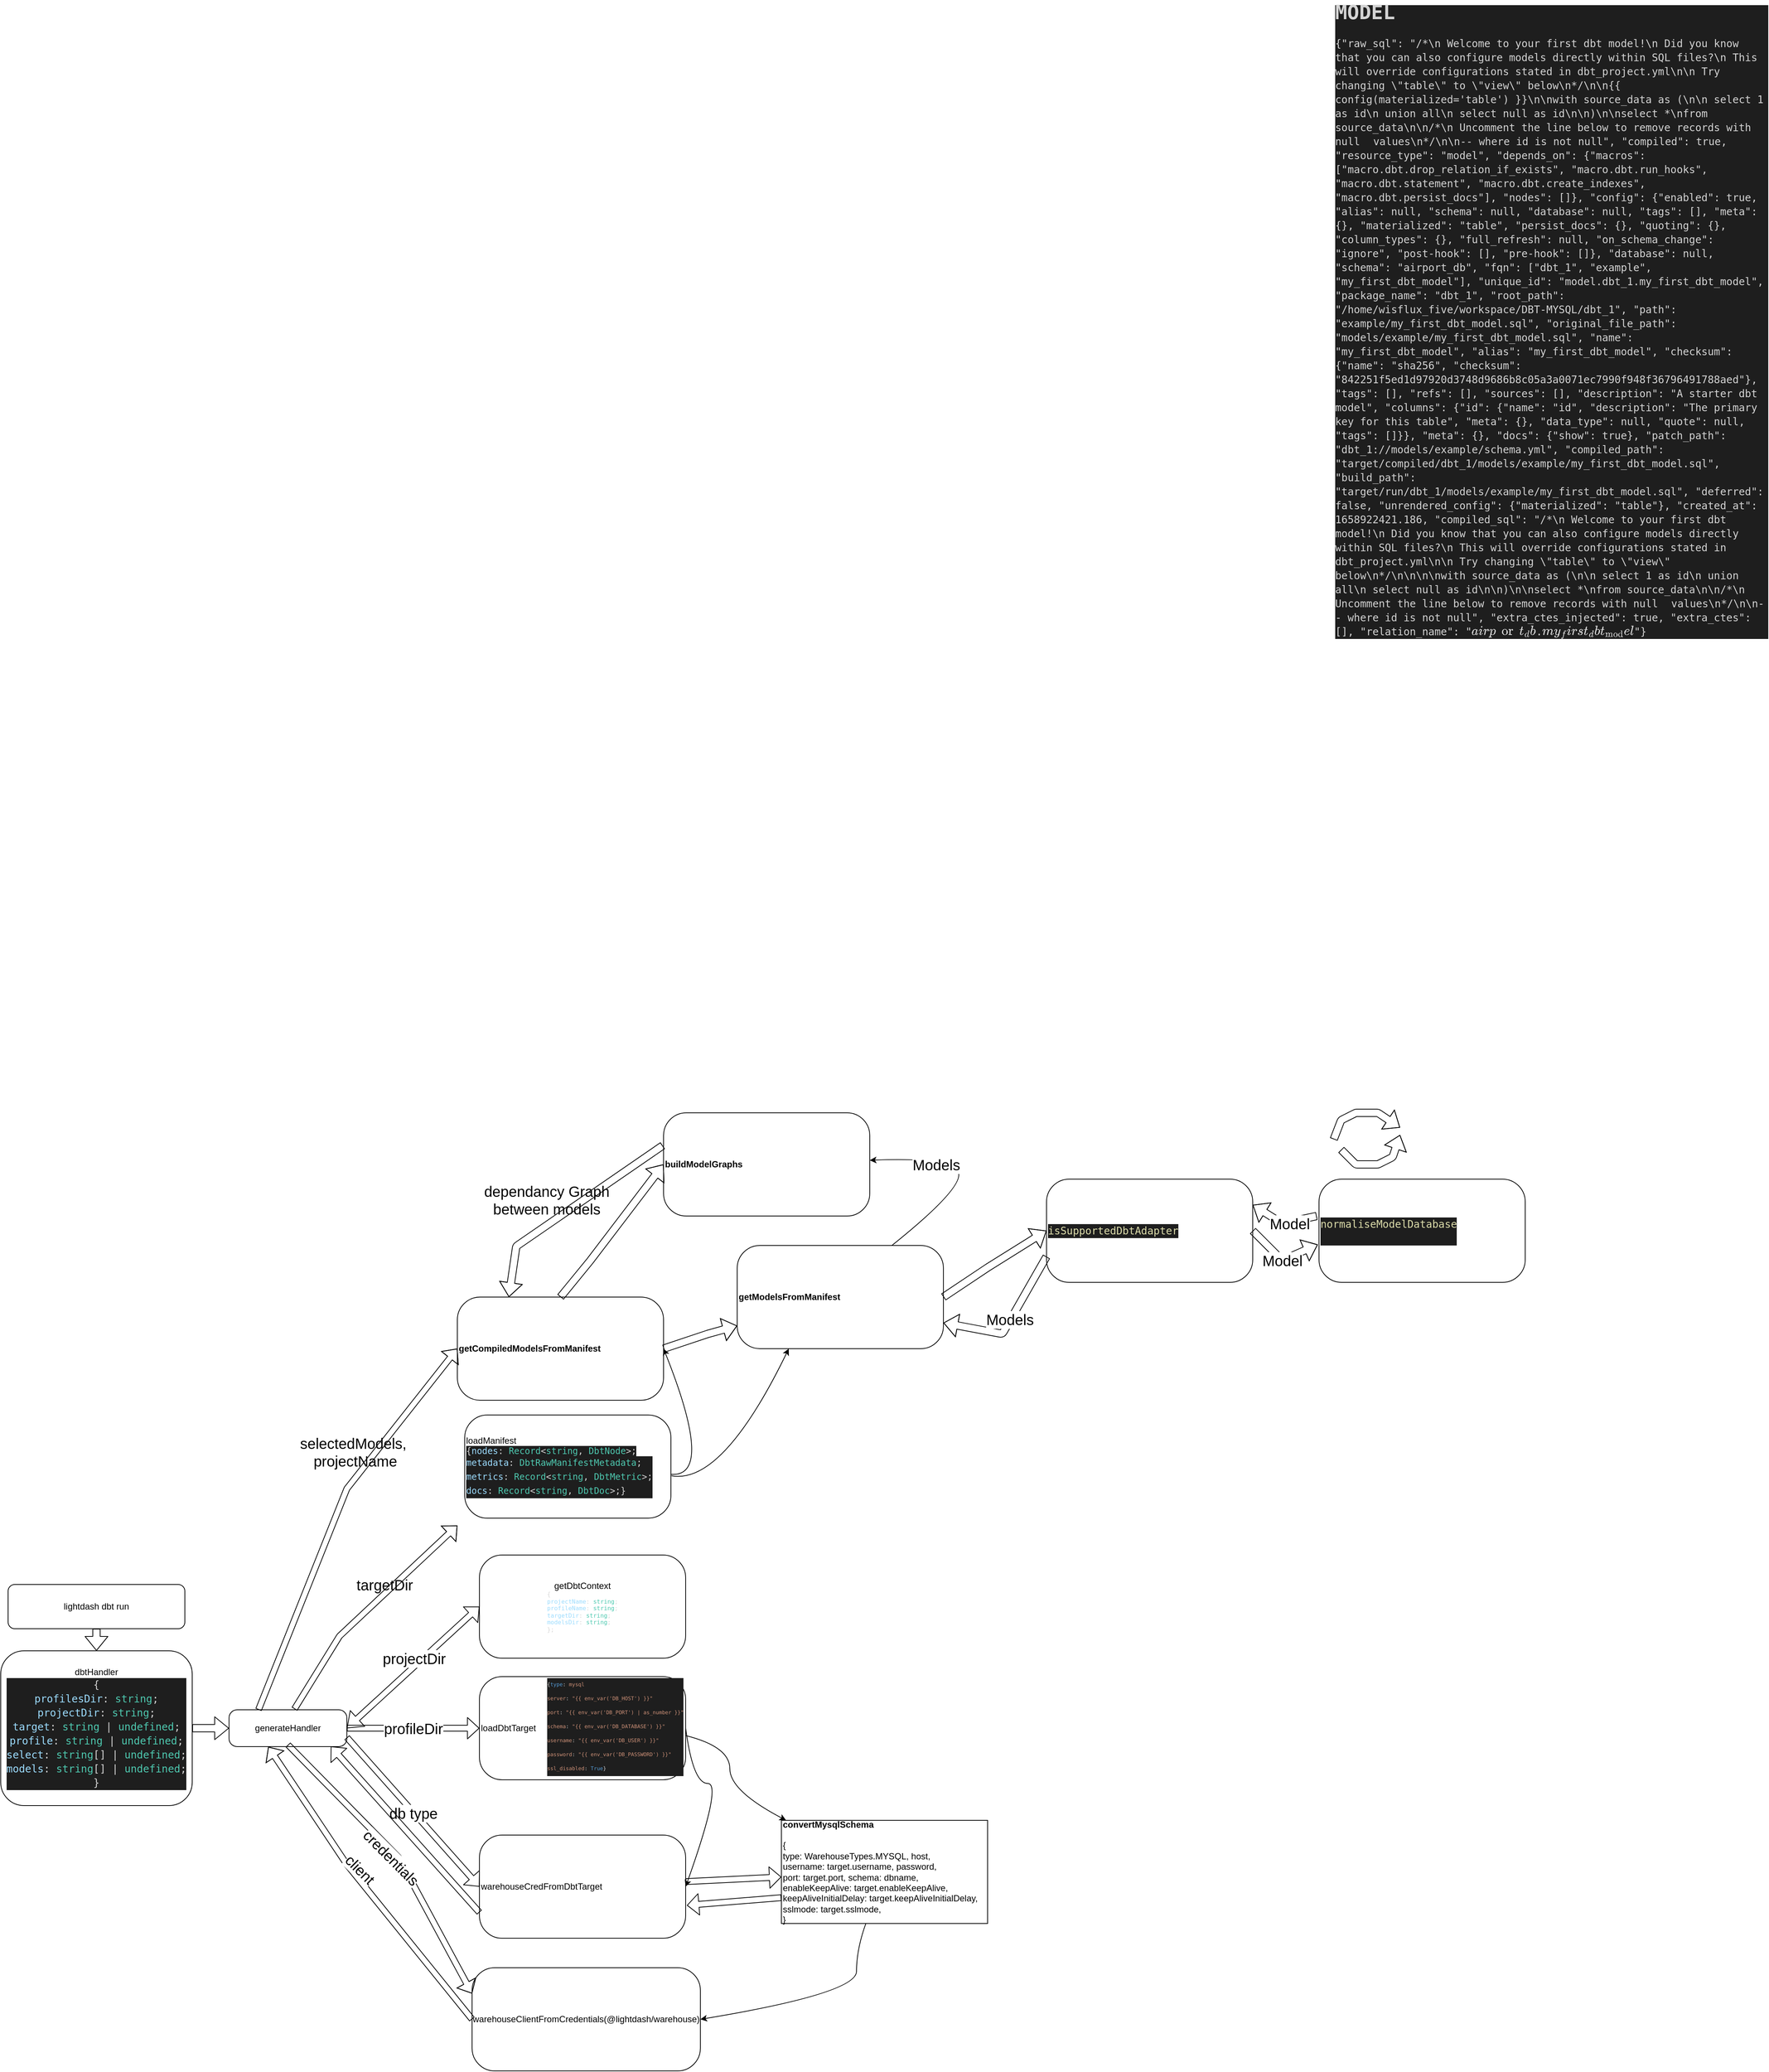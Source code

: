 <mxfile>
    <diagram id="-V5ivbUNw0F4WESOMQIO" name="Page-1">
        <mxGraphModel dx="1445" dy="3283" grid="1" gridSize="10" guides="1" tooltips="1" connect="1" arrows="0" fold="1" page="1" pageScale="1" pageWidth="827" pageHeight="1169" math="0" shadow="0">
            <root>
                <mxCell id="0"/>
                <mxCell id="1" parent="0"/>
                <mxCell id="2" value="lightdash dbt run" style="rounded=1;whiteSpace=wrap;html=1;align=center;" vertex="1" parent="1">
                    <mxGeometry x="80" y="70" width="240" height="60" as="geometry"/>
                </mxCell>
                <mxCell id="3" value="dbtHandler&lt;br&gt;&lt;div style=&quot;color: rgb(212 , 212 , 212) ; background-color: rgb(30 , 30 , 30) ; font-family: &amp;#34;droid sans mono&amp;#34; , &amp;#34;monospace&amp;#34; , monospace ; font-size: 14px ; line-height: 19px&quot;&gt;&lt;div&gt;{&lt;/div&gt;&lt;div&gt;    &lt;span style=&quot;color: #9cdcfe&quot;&gt;profilesDir&lt;/span&gt;: &lt;span style=&quot;color: #4ec9b0&quot;&gt;string&lt;/span&gt;;&lt;/div&gt;&lt;div&gt;    &lt;span style=&quot;color: #9cdcfe&quot;&gt;projectDir&lt;/span&gt;: &lt;span style=&quot;color: #4ec9b0&quot;&gt;string&lt;/span&gt;;&lt;/div&gt;&lt;div&gt;    &lt;span style=&quot;color: #9cdcfe&quot;&gt;target&lt;/span&gt;: &lt;span style=&quot;color: #4ec9b0&quot;&gt;string&lt;/span&gt; | &lt;span style=&quot;color: #4ec9b0&quot;&gt;undefined&lt;/span&gt;;&lt;/div&gt;&lt;div&gt;    &lt;span style=&quot;color: #9cdcfe&quot;&gt;profile&lt;/span&gt;: &lt;span style=&quot;color: #4ec9b0&quot;&gt;string&lt;/span&gt; | &lt;span style=&quot;color: #4ec9b0&quot;&gt;undefined&lt;/span&gt;;&lt;/div&gt;&lt;div&gt;    &lt;span style=&quot;color: #9cdcfe&quot;&gt;select&lt;/span&gt;: &lt;span style=&quot;color: #4ec9b0&quot;&gt;string&lt;/span&gt;[] | &lt;span style=&quot;color: #4ec9b0&quot;&gt;undefined&lt;/span&gt;;&lt;/div&gt;&lt;div&gt;    &lt;span style=&quot;color: #9cdcfe&quot;&gt;models&lt;/span&gt;: &lt;span style=&quot;color: #4ec9b0&quot;&gt;string&lt;/span&gt;[] | &lt;span style=&quot;color: #4ec9b0&quot;&gt;undefined&lt;/span&gt;;&lt;/div&gt;&lt;div&gt;}&lt;/div&gt;&lt;/div&gt;" style="rounded=1;whiteSpace=wrap;html=1;align=center;" vertex="1" parent="1">
                    <mxGeometry x="70" y="160" width="260" height="210" as="geometry"/>
                </mxCell>
                <mxCell id="4" value="" style="shape=flexArrow;endArrow=classic;html=1;fontSize=20;exitX=0.5;exitY=1;exitDx=0;exitDy=0;entryX=0.5;entryY=0;entryDx=0;entryDy=0;" edge="1" parent="1" source="2" target="3">
                    <mxGeometry width="50" height="50" relative="1" as="geometry">
                        <mxPoint x="530" y="300" as="sourcePoint"/>
                        <mxPoint x="580" y="250" as="targetPoint"/>
                        <Array as="points"/>
                    </mxGeometry>
                </mxCell>
                <mxCell id="5" value="generateHandler&lt;br&gt;" style="rounded=1;whiteSpace=wrap;html=1;align=center;arcSize=22;" vertex="1" parent="1">
                    <mxGeometry x="380" y="240" width="160" height="50" as="geometry"/>
                </mxCell>
                <mxCell id="7" value="" style="shape=flexArrow;endArrow=classic;html=1;fontSize=20;exitX=1;exitY=0.5;exitDx=0;exitDy=0;entryX=0;entryY=0.5;entryDx=0;entryDy=0;" edge="1" parent="1" source="3" target="5">
                    <mxGeometry width="50" height="50" relative="1" as="geometry">
                        <mxPoint x="530" y="360" as="sourcePoint"/>
                        <mxPoint x="580" y="310" as="targetPoint"/>
                    </mxGeometry>
                </mxCell>
                <mxCell id="8" value="getDbtContext&lt;br&gt;&lt;div style=&quot;color: rgb(212 , 212 , 212) ; font-family: &amp;#34;droid sans mono&amp;#34; , &amp;#34;monospace&amp;#34; , monospace ; font-size: 8px ; text-align: left&quot;&gt;{&lt;/div&gt;&lt;div style=&quot;color: rgb(212 , 212 , 212) ; font-family: &amp;#34;droid sans mono&amp;#34; , &amp;#34;monospace&amp;#34; , monospace ; font-size: 8px ; text-align: left&quot;&gt;&lt;span style=&quot;color: rgb(156 , 220 , 254)&quot;&gt;projectName&lt;/span&gt;:&amp;nbsp;&lt;span style=&quot;color: rgb(78 , 201 , 176)&quot;&gt;string&lt;/span&gt;;&lt;/div&gt;&lt;div style=&quot;color: rgb(212 , 212 , 212) ; font-family: &amp;#34;droid sans mono&amp;#34; , &amp;#34;monospace&amp;#34; , monospace ; font-size: 8px ; text-align: left&quot;&gt;&lt;span style=&quot;color: rgb(156 , 220 , 254)&quot;&gt;profileName&lt;/span&gt;:&amp;nbsp;&lt;span style=&quot;color: rgb(78 , 201 , 176)&quot;&gt;string&lt;/span&gt;;&lt;/div&gt;&lt;div style=&quot;color: rgb(212 , 212 , 212) ; font-family: &amp;#34;droid sans mono&amp;#34; , &amp;#34;monospace&amp;#34; , monospace ; font-size: 8px ; text-align: left&quot;&gt;&lt;span style=&quot;color: rgb(156 , 220 , 254)&quot;&gt;targetDir&lt;/span&gt;:&amp;nbsp;&lt;span style=&quot;color: rgb(78 , 201 , 176)&quot;&gt;string&lt;/span&gt;;&lt;/div&gt;&lt;div style=&quot;color: rgb(212 , 212 , 212) ; font-family: &amp;#34;droid sans mono&amp;#34; , &amp;#34;monospace&amp;#34; , monospace ; font-size: 8px ; text-align: left&quot;&gt;&lt;span style=&quot;color: rgb(156 , 220 , 254)&quot;&gt;modelsDir&lt;/span&gt;:&amp;nbsp;&lt;span style=&quot;color: rgb(78 , 201 , 176)&quot;&gt;string&lt;/span&gt;;&lt;/div&gt;&lt;div style=&quot;color: rgb(212 , 212 , 212) ; font-family: &amp;#34;droid sans mono&amp;#34; , &amp;#34;monospace&amp;#34; , monospace ; font-size: 8px ; text-align: left&quot;&gt;};&lt;/div&gt;" style="rounded=1;whiteSpace=wrap;html=1;align=center;arcSize=22;" vertex="1" parent="1">
                    <mxGeometry x="720" y="30" width="280" height="140" as="geometry"/>
                </mxCell>
                <mxCell id="10" value="" style="shape=flexArrow;endArrow=classic;startArrow=classic;html=1;fontSize=20;exitX=1;exitY=0.5;exitDx=0;exitDy=0;entryX=0;entryY=0.5;entryDx=0;entryDy=0;width=8;endSize=4.93;" edge="1" parent="1" source="5" target="8">
                    <mxGeometry width="100" height="100" relative="1" as="geometry">
                        <mxPoint x="500" y="380" as="sourcePoint"/>
                        <mxPoint x="600" y="280" as="targetPoint"/>
                    </mxGeometry>
                </mxCell>
                <mxCell id="13" value="" style="shape=flexArrow;endArrow=classic;startArrow=none;html=1;fontSize=20;entryX=0;entryY=0.5;entryDx=0;entryDy=0;width=8;endSize=4.93;" edge="1" parent="1" source="5" target="9">
                    <mxGeometry width="100" height="100" relative="1" as="geometry">
                        <mxPoint x="720" y="300" as="sourcePoint"/>
                        <mxPoint x="650" y="90" as="targetPoint"/>
                    </mxGeometry>
                </mxCell>
                <mxCell id="14" value="targetDir" style="edgeLabel;html=1;align=center;verticalAlign=middle;resizable=0;points=[];fontSize=20;" vertex="1" connectable="0" parent="13">
                    <mxGeometry x="0.404" relative="1" as="geometry">
                        <mxPoint x="-76" y="-195" as="offset"/>
                    </mxGeometry>
                </mxCell>
                <mxCell id="44" value="projectDir" style="edgeLabel;html=1;align=center;verticalAlign=middle;resizable=0;points=[];fontSize=20;" vertex="1" connectable="0" parent="13">
                    <mxGeometry x="0.404" relative="1" as="geometry">
                        <mxPoint x="-36" y="-95" as="offset"/>
                    </mxGeometry>
                </mxCell>
                <mxCell id="48" value="selectedModels,&amp;nbsp;&lt;br&gt;projectName" style="edgeLabel;html=1;align=center;verticalAlign=middle;resizable=0;points=[];fontSize=20;" vertex="1" connectable="0" parent="13">
                    <mxGeometry x="0.404" relative="1" as="geometry">
                        <mxPoint x="-116" y="-375" as="offset"/>
                    </mxGeometry>
                </mxCell>
                <mxCell id="21" value="warehouseCredFromDbtTarget&lt;br&gt;" style="rounded=1;whiteSpace=wrap;html=1;align=left;arcSize=22;" vertex="1" parent="1">
                    <mxGeometry x="720" y="410" width="280" height="140" as="geometry"/>
                </mxCell>
                <mxCell id="22" value="" style="group" vertex="1" connectable="0" parent="1">
                    <mxGeometry x="720" y="190" width="280" height="150" as="geometry"/>
                </mxCell>
                <mxCell id="9" value="loadDbtTarget" style="rounded=1;whiteSpace=wrap;html=1;align=left;arcSize=22;" vertex="1" parent="22">
                    <mxGeometry y="5" width="280" height="140" as="geometry"/>
                </mxCell>
                <mxCell id="20" value="&lt;div style=&quot;color: rgb(212 , 212 , 212) ; background-color: rgb(30 , 30 , 30) ; font-family: &amp;#34;droid sans mono&amp;#34; , &amp;#34;monospace&amp;#34; , monospace ; font-weight: normal ; line-height: 19px ; font-size: 7px&quot;&gt;&lt;div&gt;&lt;span style=&quot;color: #d4d4d4&quot;&gt;{&lt;/span&gt;&lt;span style=&quot;color: #569cd6&quot;&gt;type&lt;/span&gt;&lt;span style=&quot;color: #d4d4d4&quot;&gt;: &lt;/span&gt;&lt;span style=&quot;color: #ce9178&quot;&gt;mysql&lt;/span&gt;&lt;/div&gt;&lt;div&gt;&lt;span style=&quot;color: #d4d4d4&quot;&gt;      &lt;/span&gt;&lt;span style=&quot;color: #ce9178&quot;&gt;server&lt;/span&gt;&lt;span style=&quot;color: #d4d4d4&quot;&gt;: &lt;/span&gt;&lt;span style=&quot;color: #ce9178&quot;&gt;&quot;{{ env_var('DB_HOST') }}&quot;&lt;/span&gt;&lt;/div&gt;&lt;div&gt;&lt;span style=&quot;color: #d4d4d4&quot;&gt;      &lt;/span&gt;&lt;span style=&quot;color: #ce9178&quot;&gt;port&lt;/span&gt;&lt;span style=&quot;color: #d4d4d4&quot;&gt;: &lt;/span&gt;&lt;span style=&quot;color: #ce9178&quot;&gt;&quot;{{ env_var('DB_PORT') | as_number }}&quot;&lt;/span&gt;&lt;/div&gt;&lt;div&gt;&lt;span style=&quot;color: #d4d4d4&quot;&gt;      &lt;/span&gt;&lt;span style=&quot;color: #ce9178&quot;&gt;schema&lt;/span&gt;&lt;span style=&quot;color: #d4d4d4&quot;&gt;: &lt;/span&gt;&lt;span style=&quot;color: #ce9178&quot;&gt;&quot;{{ env_var('DB_DATABASE') }}&quot;&lt;/span&gt;&lt;/div&gt;&lt;div&gt;&lt;span style=&quot;color: #d4d4d4&quot;&gt;      &lt;/span&gt;&lt;span style=&quot;color: #ce9178&quot;&gt;username&lt;/span&gt;&lt;span style=&quot;color: #d4d4d4&quot;&gt;: &lt;/span&gt;&lt;span style=&quot;color: #ce9178&quot;&gt;&quot;{{ env_var('DB_USER') }}&quot;&lt;/span&gt;&lt;/div&gt;&lt;div&gt;&lt;span style=&quot;color: #d4d4d4&quot;&gt;      &lt;/span&gt;&lt;span style=&quot;color: #ce9178&quot;&gt;password&lt;/span&gt;&lt;span style=&quot;color: #d4d4d4&quot;&gt;: &lt;/span&gt;&lt;span style=&quot;color: #ce9178&quot;&gt;&quot;{{ env_var('DB_PASSWORD') }}&quot;&lt;/span&gt;&lt;/div&gt;&lt;div&gt;&lt;span style=&quot;color: #d4d4d4&quot;&gt;      &lt;/span&gt;&lt;span style=&quot;color: #ce9178&quot;&gt;ssl_disabled&lt;/span&gt;&lt;span style=&quot;color: #d4d4d4&quot;&gt;: &lt;/span&gt;&lt;span style=&quot;color: #569cd6&quot;&gt;True&lt;/span&gt;&lt;span style=&quot;color: #d4d4d4&quot;&gt;}&lt;/span&gt;&lt;/div&gt;&lt;/div&gt;" style="text;whiteSpace=wrap;html=1;fontSize=11;fontColor=#000066;" vertex="1" parent="22">
                    <mxGeometry x="90" width="190" height="150" as="geometry"/>
                </mxCell>
                <mxCell id="23" value="" style="shape=flexArrow;endArrow=classic;startArrow=none;html=1;fontSize=20;entryX=0;entryY=0.5;entryDx=0;entryDy=0;width=8;endSize=4.93;exitX=1;exitY=0.75;exitDx=0;exitDy=0;" edge="1" parent="1" source="5" target="21">
                    <mxGeometry width="100" height="100" relative="1" as="geometry">
                        <mxPoint x="550" y="275" as="sourcePoint"/>
                        <mxPoint x="730" y="275" as="targetPoint"/>
                    </mxGeometry>
                </mxCell>
                <mxCell id="24" value="profileDir" style="edgeLabel;html=1;align=center;verticalAlign=middle;resizable=0;points=[];fontSize=20;" vertex="1" connectable="0" parent="23">
                    <mxGeometry x="0.404" relative="1" as="geometry">
                        <mxPoint x="-36" y="-155" as="offset"/>
                    </mxGeometry>
                </mxCell>
                <mxCell id="25" value="" style="curved=1;endArrow=classic;html=1;fontFamily=Helvetica;fontSize=11;fontColor=#000066;entryX=1;entryY=0.5;entryDx=0;entryDy=0;exitX=1;exitY=0.5;exitDx=0;exitDy=0;" edge="1" parent="1" source="20" target="21">
                    <mxGeometry width="50" height="50" relative="1" as="geometry">
                        <mxPoint x="1050" y="470" as="sourcePoint"/>
                        <mxPoint x="630" y="350" as="targetPoint"/>
                        <Array as="points">
                            <mxPoint x="1010" y="340"/>
                            <mxPoint x="1050" y="340"/>
                        </Array>
                    </mxGeometry>
                </mxCell>
                <mxCell id="27" value="db type" style="edgeLabel;html=1;align=center;verticalAlign=middle;resizable=0;points=[];fontSize=20;" vertex="1" connectable="0" parent="1">
                    <mxGeometry x="629.999" y="379.998" as="geometry"/>
                </mxCell>
                <mxCell id="28" value="&lt;b&gt;convertMysqlSchema&lt;/b&gt;&lt;br&gt;&lt;br&gt;{&lt;br&gt;            type: WarehouseTypes.MYSQL, host,&lt;br&gt;            username: target.username, password, &lt;br&gt;port: target.port, schema: dbname,&lt;br&gt;            enableKeepAlive: target.enableKeepAlive,&lt;br&gt;            keepAliveInitialDelay: target.keepAliveInitialDelay,&lt;br&gt;            sslmode: target.sslmode,&lt;br&gt;        }" style="rounded=1;whiteSpace=wrap;html=1;align=left;arcSize=0;" vertex="1" parent="1">
                    <mxGeometry x="1130" y="390" width="280" height="140" as="geometry"/>
                </mxCell>
                <mxCell id="29" value="" style="shape=flexArrow;endArrow=classic;startArrow=none;html=1;fontSize=20;width=8;endSize=4.93;" edge="1" parent="1" source="21" target="28">
                    <mxGeometry width="100" height="100" relative="1" as="geometry">
                        <mxPoint x="1000" y="470" as="sourcePoint"/>
                        <mxPoint x="1170" y="672.5" as="targetPoint"/>
                    </mxGeometry>
                </mxCell>
                <mxCell id="31" value="" style="curved=1;endArrow=classic;html=1;fontFamily=Helvetica;fontSize=11;fontColor=#000066;" edge="1" parent="1" target="28">
                    <mxGeometry width="50" height="50" relative="1" as="geometry">
                        <mxPoint x="1000" y="275" as="sourcePoint"/>
                        <mxPoint x="1010" y="490" as="targetPoint"/>
                        <Array as="points">
                            <mxPoint x="1060" y="290"/>
                            <mxPoint x="1060" y="350"/>
                        </Array>
                    </mxGeometry>
                </mxCell>
                <mxCell id="33" value="" style="shape=flexArrow;endArrow=classic;startArrow=none;html=1;fontSize=20;width=8;endSize=4.93;entryX=1.006;entryY=0.681;entryDx=0;entryDy=0;exitX=0;exitY=0.75;exitDx=0;exitDy=0;entryPerimeter=0;" edge="1" parent="1" source="28" target="21">
                    <mxGeometry width="100" height="100" relative="1" as="geometry">
                        <mxPoint x="1110" y="540" as="sourcePoint"/>
                        <mxPoint x="1140" y="476.829" as="targetPoint"/>
                    </mxGeometry>
                </mxCell>
                <mxCell id="34" value="" style="shape=flexArrow;endArrow=classic;startArrow=none;html=1;fontSize=20;width=8;endSize=4.93;entryX=0.864;entryY=0.996;entryDx=0;entryDy=0;exitX=0;exitY=0.75;exitDx=0;exitDy=0;entryPerimeter=0;" edge="1" parent="1" source="21" target="5">
                    <mxGeometry width="100" height="100" relative="1" as="geometry">
                        <mxPoint x="1140" y="505" as="sourcePoint"/>
                        <mxPoint x="1011.68" y="515.34" as="targetPoint"/>
                    </mxGeometry>
                </mxCell>
                <mxCell id="35" value="warehouseClientFromCredentials(@lightdash/warehouse)" style="rounded=1;whiteSpace=wrap;html=1;align=center;arcSize=22;" vertex="1" parent="1">
                    <mxGeometry x="710" y="590" width="310" height="140" as="geometry"/>
                </mxCell>
                <mxCell id="36" value="" style="curved=1;endArrow=classic;html=1;fontFamily=Helvetica;fontSize=11;fontColor=#000066;entryX=1;entryY=0.5;entryDx=0;entryDy=0;" edge="1" parent="1" source="28" target="35">
                    <mxGeometry width="50" height="50" relative="1" as="geometry">
                        <mxPoint x="1172" y="550" as="sourcePoint"/>
                        <mxPoint x="1308.364" y="665.0" as="targetPoint"/>
                        <Array as="points">
                            <mxPoint x="1232" y="565"/>
                            <mxPoint x="1232" y="625"/>
                        </Array>
                    </mxGeometry>
                </mxCell>
                <mxCell id="37" value="" style="shape=flexArrow;endArrow=classic;startArrow=none;html=1;fontSize=20;width=8;endSize=4.93;exitX=1;exitY=0.75;exitDx=0;exitDy=0;entryX=0;entryY=0.25;entryDx=0;entryDy=0;" edge="1" parent="1" target="35">
                    <mxGeometry width="100" height="100" relative="1" as="geometry">
                        <mxPoint x="460" y="287.5" as="sourcePoint"/>
                        <mxPoint x="640" y="490.0" as="targetPoint"/>
                        <Array as="points">
                            <mxPoint x="610" y="440"/>
                        </Array>
                    </mxGeometry>
                </mxCell>
                <mxCell id="39" value="credentials" style="edgeLabel;html=1;align=center;verticalAlign=middle;resizable=0;points=[];fontSize=20;rotation=45;" vertex="1" connectable="0" parent="1">
                    <mxGeometry x="599.999" y="439.998" as="geometry"/>
                </mxCell>
                <mxCell id="40" value="" style="shape=flexArrow;endArrow=classic;startArrow=none;html=1;fontSize=20;width=8;endSize=4.93;exitX=0;exitY=0.5;exitDx=0;exitDy=0;entryX=0.333;entryY=1.005;entryDx=0;entryDy=0;entryPerimeter=0;" edge="1" parent="1" source="35" target="5">
                    <mxGeometry width="100" height="100" relative="1" as="geometry">
                        <mxPoint x="470" y="297.5" as="sourcePoint"/>
                        <mxPoint x="777.368" y="600.0" as="targetPoint"/>
                        <Array as="points">
                            <mxPoint x="540" y="450"/>
                        </Array>
                    </mxGeometry>
                </mxCell>
                <mxCell id="41" value="client" style="edgeLabel;html=1;align=center;verticalAlign=middle;resizable=0;points=[];fontSize=20;rotation=45;" vertex="1" connectable="0" parent="1">
                    <mxGeometry x="569.999" y="469.998" as="geometry">
                        <mxPoint x="-18.385" y="-1.414" as="offset"/>
                    </mxGeometry>
                </mxCell>
                <mxCell id="42" value="" style="shape=flexArrow;endArrow=classic;startArrow=none;html=1;fontSize=20;width=8;endSize=4.93;exitX=0.555;exitY=-0.02;exitDx=0;exitDy=0;exitPerimeter=0;" edge="1" parent="1" source="5">
                    <mxGeometry width="100" height="100" relative="1" as="geometry">
                        <mxPoint x="460" y="70" as="sourcePoint"/>
                        <mxPoint x="690" y="-10" as="targetPoint"/>
                        <Array as="points">
                            <mxPoint x="530" y="140"/>
                        </Array>
                    </mxGeometry>
                </mxCell>
                <mxCell id="43" value="loadManifest&lt;br&gt;&lt;font style=&quot;font-size: 12px&quot;&gt;&lt;span style=&quot;background-color: rgb(30 , 30 , 30) ; color: rgb(212 , 212 , 212) ; font-family: &amp;#34;droid sans mono&amp;#34; , &amp;#34;monospace&amp;#34; , monospace&quot;&gt;{&lt;/span&gt;&lt;span style=&quot;background-color: rgb(30 , 30 , 30) ; font-family: &amp;#34;droid sans mono&amp;#34; , &amp;#34;monospace&amp;#34; , monospace ; color: rgb(156 , 220 , 254)&quot;&gt;nodes&lt;/span&gt;&lt;span style=&quot;background-color: rgb(30 , 30 , 30) ; color: rgb(212 , 212 , 212) ; font-family: &amp;#34;droid sans mono&amp;#34; , &amp;#34;monospace&amp;#34; , monospace&quot;&gt;:&lt;/span&gt;&lt;span style=&quot;background-color: rgb(30 , 30 , 30) ; color: rgb(212 , 212 , 212) ; font-family: &amp;#34;droid sans mono&amp;#34; , &amp;#34;monospace&amp;#34; , monospace&quot;&gt;&amp;nbsp;&lt;/span&gt;&lt;span style=&quot;background-color: rgb(30 , 30 , 30) ; font-family: &amp;#34;droid sans mono&amp;#34; , &amp;#34;monospace&amp;#34; , monospace ; color: rgb(78 , 201 , 176)&quot;&gt;Record&lt;/span&gt;&lt;span style=&quot;background-color: rgb(30 , 30 , 30) ; color: rgb(212 , 212 , 212) ; font-family: &amp;#34;droid sans mono&amp;#34; , &amp;#34;monospace&amp;#34; , monospace&quot;&gt;&amp;lt;&lt;/span&gt;&lt;span style=&quot;background-color: rgb(30 , 30 , 30) ; font-family: &amp;#34;droid sans mono&amp;#34; , &amp;#34;monospace&amp;#34; , monospace ; color: rgb(78 , 201 , 176)&quot;&gt;string&lt;/span&gt;&lt;span style=&quot;background-color: rgb(30 , 30 , 30) ; color: rgb(212 , 212 , 212) ; font-family: &amp;#34;droid sans mono&amp;#34; , &amp;#34;monospace&amp;#34; , monospace&quot;&gt;,&lt;/span&gt;&lt;span style=&quot;background-color: rgb(30 , 30 , 30) ; color: rgb(212 , 212 , 212) ; font-family: &amp;#34;droid sans mono&amp;#34; , &amp;#34;monospace&amp;#34; , monospace&quot;&gt;&amp;nbsp;&lt;/span&gt;&lt;span style=&quot;background-color: rgb(30 , 30 , 30) ; font-family: &amp;#34;droid sans mono&amp;#34; , &amp;#34;monospace&amp;#34; , monospace ; color: rgb(78 , 201 , 176)&quot;&gt;DbtNode&lt;/span&gt;&lt;span style=&quot;background-color: rgb(30 , 30 , 30) ; color: rgb(212 , 212 , 212) ; font-family: &amp;#34;droid sans mono&amp;#34; , &amp;#34;monospace&amp;#34; , monospace&quot;&gt;&amp;gt;;&lt;/span&gt;&lt;span style=&quot;background-color: rgb(30 , 30 , 30) ; color: rgb(212 , 212 , 212) ; font-family: &amp;#34;droid sans mono&amp;#34; , &amp;#34;monospace&amp;#34; , monospace&quot;&gt;&lt;br&gt;&lt;/span&gt;&lt;/font&gt;&lt;div style=&quot;color: rgb(212 , 212 , 212) ; background-color: rgb(30 , 30 , 30) ; font-family: &amp;#34;droid sans mono&amp;#34; , &amp;#34;monospace&amp;#34; , monospace ; line-height: 19px&quot;&gt;&lt;div&gt;&lt;font style=&quot;font-size: 12px&quot;&gt;&lt;span style=&quot;color: rgb(156 , 220 , 254)&quot;&gt;metadata&lt;/span&gt;:&amp;nbsp;&lt;span style=&quot;color: rgb(78 , 201 , 176)&quot;&gt;DbtRawManifestMetadata&lt;/span&gt;;&lt;/font&gt;&lt;/div&gt;&lt;div&gt;&lt;font style=&quot;font-size: 12px&quot;&gt;&lt;span style=&quot;color: rgb(156 , 220 , 254)&quot;&gt;metrics&lt;/span&gt;:&amp;nbsp;&lt;span style=&quot;color: rgb(78 , 201 , 176)&quot;&gt;Record&lt;/span&gt;&amp;lt;&lt;span style=&quot;color: rgb(78 , 201 , 176)&quot;&gt;string&lt;/span&gt;,&amp;nbsp;&lt;span style=&quot;color: rgb(78 , 201 , 176)&quot;&gt;DbtMetric&lt;/span&gt;&amp;gt;;&lt;/font&gt;&lt;/div&gt;&lt;div&gt;&lt;font style=&quot;font-size: 12px&quot;&gt;&lt;span style=&quot;color: rgb(156 , 220 , 254)&quot;&gt;docs&lt;/span&gt;:&amp;nbsp;&lt;span style=&quot;color: rgb(78 , 201 , 176)&quot;&gt;Record&lt;/span&gt;&amp;lt;&lt;span style=&quot;color: rgb(78 , 201 , 176)&quot;&gt;string&lt;/span&gt;,&amp;nbsp;&lt;span style=&quot;color: rgb(78 , 201 , 176)&quot;&gt;DbtDoc&lt;/span&gt;&amp;gt;;}&lt;/font&gt;&lt;/div&gt;&lt;/div&gt;" style="rounded=1;whiteSpace=wrap;html=1;align=left;arcSize=22;" vertex="1" parent="1">
                    <mxGeometry x="700" y="-160" width="280" height="140" as="geometry"/>
                </mxCell>
                <mxCell id="45" value="&lt;b&gt;getCompiledModelsFromManifest&lt;/b&gt;" style="rounded=1;whiteSpace=wrap;html=1;align=left;arcSize=22;" vertex="1" parent="1">
                    <mxGeometry x="690" y="-320" width="280" height="140" as="geometry"/>
                </mxCell>
                <mxCell id="47" value="" style="shape=flexArrow;endArrow=classic;startArrow=none;html=1;fontSize=20;width=8;endSize=4.93;exitX=0.25;exitY=0;exitDx=0;exitDy=0;entryX=0;entryY=0.5;entryDx=0;entryDy=0;" edge="1" parent="1" source="5" target="45">
                    <mxGeometry width="100" height="100" relative="1" as="geometry">
                        <mxPoint x="478.8" y="249" as="sourcePoint"/>
                        <mxPoint x="700" as="targetPoint"/>
                        <Array as="points">
                            <mxPoint x="540" y="-60"/>
                        </Array>
                    </mxGeometry>
                </mxCell>
                <mxCell id="50" value="" style="curved=1;endArrow=classic;html=1;fontFamily=Helvetica;fontSize=11;fontColor=#000066;entryX=1;entryY=0.5;entryDx=0;entryDy=0;" edge="1" parent="1" source="43" target="45">
                    <mxGeometry width="50" height="50" relative="1" as="geometry">
                        <mxPoint x="980" y="-90" as="sourcePoint"/>
                        <mxPoint x="1116.364" y="25" as="targetPoint"/>
                        <Array as="points">
                            <mxPoint x="1040" y="-75"/>
                        </Array>
                    </mxGeometry>
                </mxCell>
                <mxCell id="51" value="&lt;b&gt;getModelsFromManifest&lt;/b&gt;" style="rounded=1;whiteSpace=wrap;html=1;align=left;arcSize=22;" vertex="1" parent="1">
                    <mxGeometry x="1070" y="-390" width="280" height="140" as="geometry"/>
                </mxCell>
                <mxCell id="52" value="" style="shape=flexArrow;endArrow=classic;html=1;fontFamily=Helvetica;fontSize=13;fontColor=#CC0066;exitX=1;exitY=0.5;exitDx=0;exitDy=0;" edge="1" parent="1" source="45" target="51">
                    <mxGeometry width="50" height="50" relative="1" as="geometry">
                        <mxPoint x="970" y="60" as="sourcePoint"/>
                        <mxPoint x="1020" y="10" as="targetPoint"/>
                        <Array as="points">
                            <mxPoint x="1030" y="-270"/>
                        </Array>
                    </mxGeometry>
                </mxCell>
                <mxCell id="53" value="" style="curved=1;endArrow=classic;html=1;fontFamily=Helvetica;fontSize=11;fontColor=#000066;entryX=0.25;entryY=1;entryDx=0;entryDy=0;exitX=1.003;exitY=0.589;exitDx=0;exitDy=0;exitPerimeter=0;" edge="1" parent="1" source="43" target="51">
                    <mxGeometry width="50" height="50" relative="1" as="geometry">
                        <mxPoint x="990" y="-69.5" as="sourcePoint"/>
                        <mxPoint x="980" y="-240" as="targetPoint"/>
                        <Array as="points">
                            <mxPoint x="1050" y="-65"/>
                        </Array>
                    </mxGeometry>
                </mxCell>
                <mxCell id="54" value="&lt;div style=&quot;color: rgb(212 , 212 , 212) ; background-color: rgb(30 , 30 , 30) ; font-family: &amp;#34;droid sans mono&amp;#34; , &amp;#34;monospace&amp;#34; , monospace ; font-size: 14px ; line-height: 19px&quot;&gt;&lt;span style=&quot;color: #dcdcaa&quot;&gt;isSupportedDbtAdapter&lt;/span&gt;&lt;/div&gt;" style="rounded=1;whiteSpace=wrap;html=1;align=left;arcSize=22;" vertex="1" parent="1">
                    <mxGeometry x="1490" y="-480" width="280" height="140" as="geometry"/>
                </mxCell>
                <mxCell id="55" value="" style="shape=flexArrow;endArrow=classic;html=1;fontFamily=Helvetica;fontSize=13;fontColor=#CC0066;exitX=1;exitY=0.5;exitDx=0;exitDy=0;entryX=0;entryY=0.5;entryDx=0;entryDy=0;" edge="1" parent="1" source="51" target="54">
                    <mxGeometry width="50" height="50" relative="1" as="geometry">
                        <mxPoint x="1340" y="-308.89" as="sourcePoint"/>
                        <mxPoint x="1440" y="-340.001" as="targetPoint"/>
                        <Array as="points">
                            <mxPoint x="1410" y="-360"/>
                        </Array>
                    </mxGeometry>
                </mxCell>
                <mxCell id="56" value="" style="shape=flexArrow;endArrow=classic;html=1;fontFamily=Helvetica;fontSize=13;fontColor=#CC0066;exitX=0;exitY=0.75;exitDx=0;exitDy=0;entryX=1;entryY=0.75;entryDx=0;entryDy=0;" edge="1" parent="1" source="54" target="51">
                    <mxGeometry width="50" height="50" relative="1" as="geometry">
                        <mxPoint x="1360" y="-310" as="sourcePoint"/>
                        <mxPoint x="1440" y="-240" as="targetPoint"/>
                        <Array as="points">
                            <mxPoint x="1430" y="-270"/>
                        </Array>
                    </mxGeometry>
                </mxCell>
                <mxCell id="57" value="Models" style="edgeLabel;html=1;align=center;verticalAlign=middle;resizable=0;points=[];fontSize=20;" vertex="1" connectable="0" parent="1">
                    <mxGeometry x="1440" y="-290" as="geometry"/>
                </mxCell>
                <mxCell id="58" value="&lt;div style=&quot;color: rgb(212 , 212 , 212) ; background-color: rgb(30 , 30 , 30) ; font-family: &amp;#34;droid sans mono&amp;#34; , &amp;#34;monospace&amp;#34; , monospace ; font-size: 14px ; line-height: 19px&quot;&gt;&lt;div style=&quot;font-family: &amp;#34;droid sans mono&amp;#34; , &amp;#34;monospace&amp;#34; , monospace ; line-height: 19px&quot;&gt;&lt;span style=&quot;color: #dcdcaa&quot;&gt;normaliseModelDatabase&lt;/span&gt;&lt;/div&gt;&lt;div style=&quot;font-family: &amp;#34;droid sans mono&amp;#34; , &amp;#34;monospace&amp;#34; , monospace ; line-height: 19px&quot;&gt;&lt;span style=&quot;color: #dcdcaa&quot;&gt;&lt;br&gt;&lt;/span&gt;&lt;/div&gt;&lt;/div&gt;" style="rounded=1;whiteSpace=wrap;html=1;align=left;arcSize=22;" vertex="1" parent="1">
                    <mxGeometry x="1860" y="-480" width="280" height="140" as="geometry"/>
                </mxCell>
                <mxCell id="59" value="" style="shape=flexArrow;endArrow=classic;html=1;fontFamily=Helvetica;fontSize=13;fontColor=#CC0066;exitX=1;exitY=0.5;exitDx=0;exitDy=0;entryX=-0.006;entryY=0.634;entryDx=0;entryDy=0;entryPerimeter=0;" edge="1" parent="1" source="54" target="58">
                    <mxGeometry width="50" height="50" relative="1" as="geometry">
                        <mxPoint x="1750" y="-350" as="sourcePoint"/>
                        <mxPoint x="1860" y="-370" as="targetPoint"/>
                        <Array as="points">
                            <mxPoint x="1810" y="-370"/>
                        </Array>
                    </mxGeometry>
                </mxCell>
                <mxCell id="60" value="" style="shape=flexArrow;endArrow=classic;html=1;fontFamily=Helvetica;fontSize=13;fontColor=#CC0066;" edge="1" parent="1">
                    <mxGeometry width="50" height="50" relative="1" as="geometry">
                        <mxPoint x="1880" y="-534" as="sourcePoint"/>
                        <mxPoint x="1970" y="-550" as="targetPoint"/>
                        <Array as="points">
                            <mxPoint x="1890" y="-560"/>
                            <mxPoint x="1910" y="-570"/>
                            <mxPoint x="1940" y="-570"/>
                        </Array>
                    </mxGeometry>
                </mxCell>
                <mxCell id="62" value="" style="shape=flexArrow;endArrow=classic;html=1;fontFamily=Helvetica;fontSize=13;fontColor=#CC0066;" edge="1" parent="1">
                    <mxGeometry width="50" height="50" relative="1" as="geometry">
                        <mxPoint x="1890" y="-520" as="sourcePoint"/>
                        <mxPoint x="1970" y="-540" as="targetPoint"/>
                        <Array as="points">
                            <mxPoint x="1910" y="-500"/>
                            <mxPoint x="1940" y="-500"/>
                            <mxPoint x="1960" y="-510"/>
                        </Array>
                    </mxGeometry>
                </mxCell>
                <mxCell id="63" value="Model" style="edgeLabel;html=1;align=center;verticalAlign=middle;resizable=0;points=[];fontSize=20;" vertex="1" connectable="0" parent="1">
                    <mxGeometry x="1810" y="-370" as="geometry"/>
                </mxCell>
                <mxCell id="64" value="" style="shape=flexArrow;endArrow=classic;html=1;fontFamily=Helvetica;fontSize=13;fontColor=#CC0066;entryX=1;entryY=0.25;entryDx=0;entryDy=0;exitX=-0.011;exitY=0.357;exitDx=0;exitDy=0;exitPerimeter=0;" edge="1" parent="1" source="58" target="54">
                    <mxGeometry width="50" height="50" relative="1" as="geometry">
                        <mxPoint x="1820" y="-310" as="sourcePoint"/>
                        <mxPoint x="1868.32" y="-381.24" as="targetPoint"/>
                        <Array as="points">
                            <mxPoint x="1810" y="-420"/>
                        </Array>
                    </mxGeometry>
                </mxCell>
                <mxCell id="65" value="Model" style="edgeLabel;html=1;align=center;verticalAlign=middle;resizable=0;points=[];fontSize=20;" vertex="1" connectable="0" parent="1">
                    <mxGeometry x="1820" y="-420" as="geometry"/>
                </mxCell>
                <mxCell id="66" value="&lt;div style=&quot;color: rgb(212 , 212 , 212) ; background-color: rgb(30 , 30 , 30) ; font-family: &amp;#34;droid sans mono&amp;#34; , &amp;#34;monospace&amp;#34; , monospace ; line-height: 19px&quot;&gt;&lt;div&gt;&lt;span style=&quot;color: rgb(212 , 212 , 212)&quot;&gt;&lt;b&gt;&lt;font style=&quot;font-size: 27px&quot;&gt;MODEL&lt;/font&gt;&lt;/b&gt;&lt;/span&gt;&lt;/div&gt;&lt;div style=&quot;font-size: 14px ; font-weight: normal&quot;&gt;&lt;span style=&quot;color: #d4d4d4&quot;&gt;&lt;br&gt;&lt;/span&gt;&lt;/div&gt;&lt;div style=&quot;font-size: 14px ; font-weight: normal&quot;&gt;&lt;span style=&quot;color: #d4d4d4&quot;&gt;{&quot;raw_sql&quot;: &quot;/*\n    Welcome to your first dbt model!\n    Did you know that you can also configure models directly within SQL files?\n    This will override configurations stated in dbt_project.yml\n\n    Try changing \&quot;table\&quot; to \&quot;view\&quot; below\n*/\n\n{{ config(materialized='table') }}\n\nwith source_data as (\n\n    select 1 as id\n    union all\n    select null as id\n\n)\n\nselect *\nfrom source_data\n\n/*\n    Uncomment the line below to remove records with null `id` values\n*/\n\n-- where id is not null&quot;, &quot;compiled&quot;: true, &quot;resource_type&quot;: &quot;model&quot;, &quot;depends_on&quot;: {&quot;macros&quot;: [&quot;macro.dbt.drop_relation_if_exists&quot;, &quot;macro.dbt.run_hooks&quot;, &quot;macro.dbt.statement&quot;, &quot;macro.dbt.create_indexes&quot;, &quot;macro.dbt.persist_docs&quot;], &quot;nodes&quot;: []}, &quot;config&quot;: {&quot;enabled&quot;: true, &quot;alias&quot;: null, &quot;schema&quot;: null, &quot;database&quot;: null, &quot;tags&quot;: [], &quot;meta&quot;: {}, &quot;materialized&quot;: &quot;table&quot;, &quot;persist_docs&quot;: {}, &quot;quoting&quot;: {}, &quot;column_types&quot;: {}, &quot;full_refresh&quot;: null, &quot;on_schema_change&quot;: &quot;ignore&quot;, &quot;post-hook&quot;: [], &quot;pre-hook&quot;: []}, &quot;database&quot;: null, &quot;schema&quot;: &quot;airport_db&quot;, &quot;fqn&quot;: [&quot;dbt_1&quot;, &quot;example&quot;, &quot;my_first_dbt_model&quot;], &quot;unique_id&quot;: &quot;model.dbt_1.my_first_dbt_model&quot;, &quot;package_name&quot;: &quot;dbt_1&quot;, &quot;root_path&quot;: &quot;/home/wisflux_five/workspace/DBT-MYSQL/dbt_1&quot;, &quot;path&quot;: &quot;example/my_first_dbt_model.sql&quot;, &quot;original_file_path&quot;: &quot;models/example/my_first_dbt_model.sql&quot;, &quot;name&quot;: &quot;my_first_dbt_model&quot;, &quot;alias&quot;: &quot;my_first_dbt_model&quot;, &quot;checksum&quot;: {&quot;name&quot;: &quot;sha256&quot;, &quot;checksum&quot;: &quot;842251f5ed1d97920d3748d9686b8c05a3a0071ec7990f948f36796491788aed&quot;}, &quot;tags&quot;: [], &quot;refs&quot;: [], &quot;sources&quot;: [], &quot;description&quot;: &quot;A starter dbt model&quot;, &quot;columns&quot;: {&quot;id&quot;: {&quot;name&quot;: &quot;id&quot;, &quot;description&quot;: &quot;The primary key for this table&quot;, &quot;meta&quot;: {}, &quot;data_type&quot;: null, &quot;quote&quot;: null, &quot;tags&quot;: []}}, &quot;meta&quot;: {}, &quot;docs&quot;: {&quot;show&quot;: true}, &quot;patch_path&quot;: &quot;dbt_1://models/example/schema.yml&quot;, &quot;compiled_path&quot;: &quot;target/compiled/dbt_1/models/example/my_first_dbt_model.sql&quot;, &quot;build_path&quot;: &quot;target/run/dbt_1/models/example/my_first_dbt_model.sql&quot;, &quot;deferred&quot;: false, &quot;unrendered_config&quot;: {&quot;materialized&quot;: &quot;table&quot;}, &quot;created_at&quot;: 1658922421.186, &quot;compiled_sql&quot;: &quot;/*\n    Welcome to your first dbt model!\n    Did you know that you can also configure models directly within SQL files?\n    This will override configurations stated in dbt_project.yml\n\n    Try changing \&quot;table\&quot; to \&quot;view\&quot; below\n*/\n\n\n\nwith source_data as (\n\n    select 1 as id\n    union all\n    select null as id\n\n)\n\nselect *\nfrom source_data\n\n/*\n    Uncomment the line below to remove records with null `id` values\n*/\n\n-- where id is not null&quot;, &quot;extra_ctes_injected&quot;: true, &quot;extra_ctes&quot;: [], &quot;relation_name&quot;: &quot;`airport_db`.`my_first_dbt_model`&quot;}&lt;/span&gt;&lt;/div&gt;&lt;/div&gt;" style="text;whiteSpace=wrap;html=1;fontSize=13;fontFamily=Helvetica;fontColor=#CC0066;" vertex="1" parent="1">
                    <mxGeometry x="1880" y="-2080" width="590" height="840" as="geometry"/>
                </mxCell>
                <mxCell id="68" value="&lt;b&gt;buildModelGraphs&lt;/b&gt;" style="rounded=1;whiteSpace=wrap;html=1;align=left;arcSize=22;" vertex="1" parent="1">
                    <mxGeometry x="970" y="-570" width="280" height="140" as="geometry"/>
                </mxCell>
                <mxCell id="69" value="" style="shape=flexArrow;endArrow=classic;html=1;fontFamily=Helvetica;fontSize=13;fontColor=#CC0066;exitX=0.5;exitY=0;exitDx=0;exitDy=0;entryX=0;entryY=0.5;entryDx=0;entryDy=0;" edge="1" parent="1" source="45" target="68">
                    <mxGeometry width="50" height="50" relative="1" as="geometry">
                        <mxPoint x="810.0" y="-348.89" as="sourcePoint"/>
                        <mxPoint x="910.0" y="-380.001" as="targetPoint"/>
                        <Array as="points">
                            <mxPoint x="870" y="-368.89"/>
                        </Array>
                    </mxGeometry>
                </mxCell>
                <mxCell id="71" value="" style="curved=1;endArrow=classic;html=1;fontFamily=Helvetica;fontSize=27;fontColor=#CC0066;exitX=0.75;exitY=0;exitDx=0;exitDy=0;" edge="1" parent="1" source="51" target="68">
                    <mxGeometry width="50" height="50" relative="1" as="geometry">
                        <mxPoint x="1470" y="-450" as="sourcePoint"/>
                        <mxPoint x="1520" y="-500" as="targetPoint"/>
                        <Array as="points">
                            <mxPoint x="1380" y="-470"/>
                            <mxPoint x="1360" y="-510"/>
                        </Array>
                    </mxGeometry>
                </mxCell>
                <mxCell id="73" value="Models" style="edgeLabel;html=1;align=center;verticalAlign=middle;resizable=0;points=[];fontSize=20;" vertex="1" connectable="0" parent="1">
                    <mxGeometry x="1340" y="-500" as="geometry"/>
                </mxCell>
                <mxCell id="74" value="dependancy Graph&lt;br&gt;between models" style="edgeLabel;html=1;align=center;verticalAlign=middle;resizable=0;points=[];fontSize=20;" vertex="1" connectable="0" parent="1">
                    <mxGeometry x="800" y="-520" as="geometry">
                        <mxPoint x="11" y="68" as="offset"/>
                    </mxGeometry>
                </mxCell>
                <mxCell id="75" value="" style="shape=flexArrow;endArrow=classic;html=1;fontFamily=Helvetica;fontSize=13;fontColor=#CC0066;exitX=-0.004;exitY=0.317;exitDx=0;exitDy=0;entryX=0.25;entryY=0;entryDx=0;entryDy=0;exitPerimeter=0;" edge="1" parent="1" source="68" target="45">
                    <mxGeometry width="50" height="50" relative="1" as="geometry">
                        <mxPoint x="730" y="-340" as="sourcePoint"/>
                        <mxPoint x="870" y="-520" as="targetPoint"/>
                        <Array as="points">
                            <mxPoint x="770" y="-388.89"/>
                        </Array>
                    </mxGeometry>
                </mxCell>
            </root>
        </mxGraphModel>
    </diagram>
</mxfile>